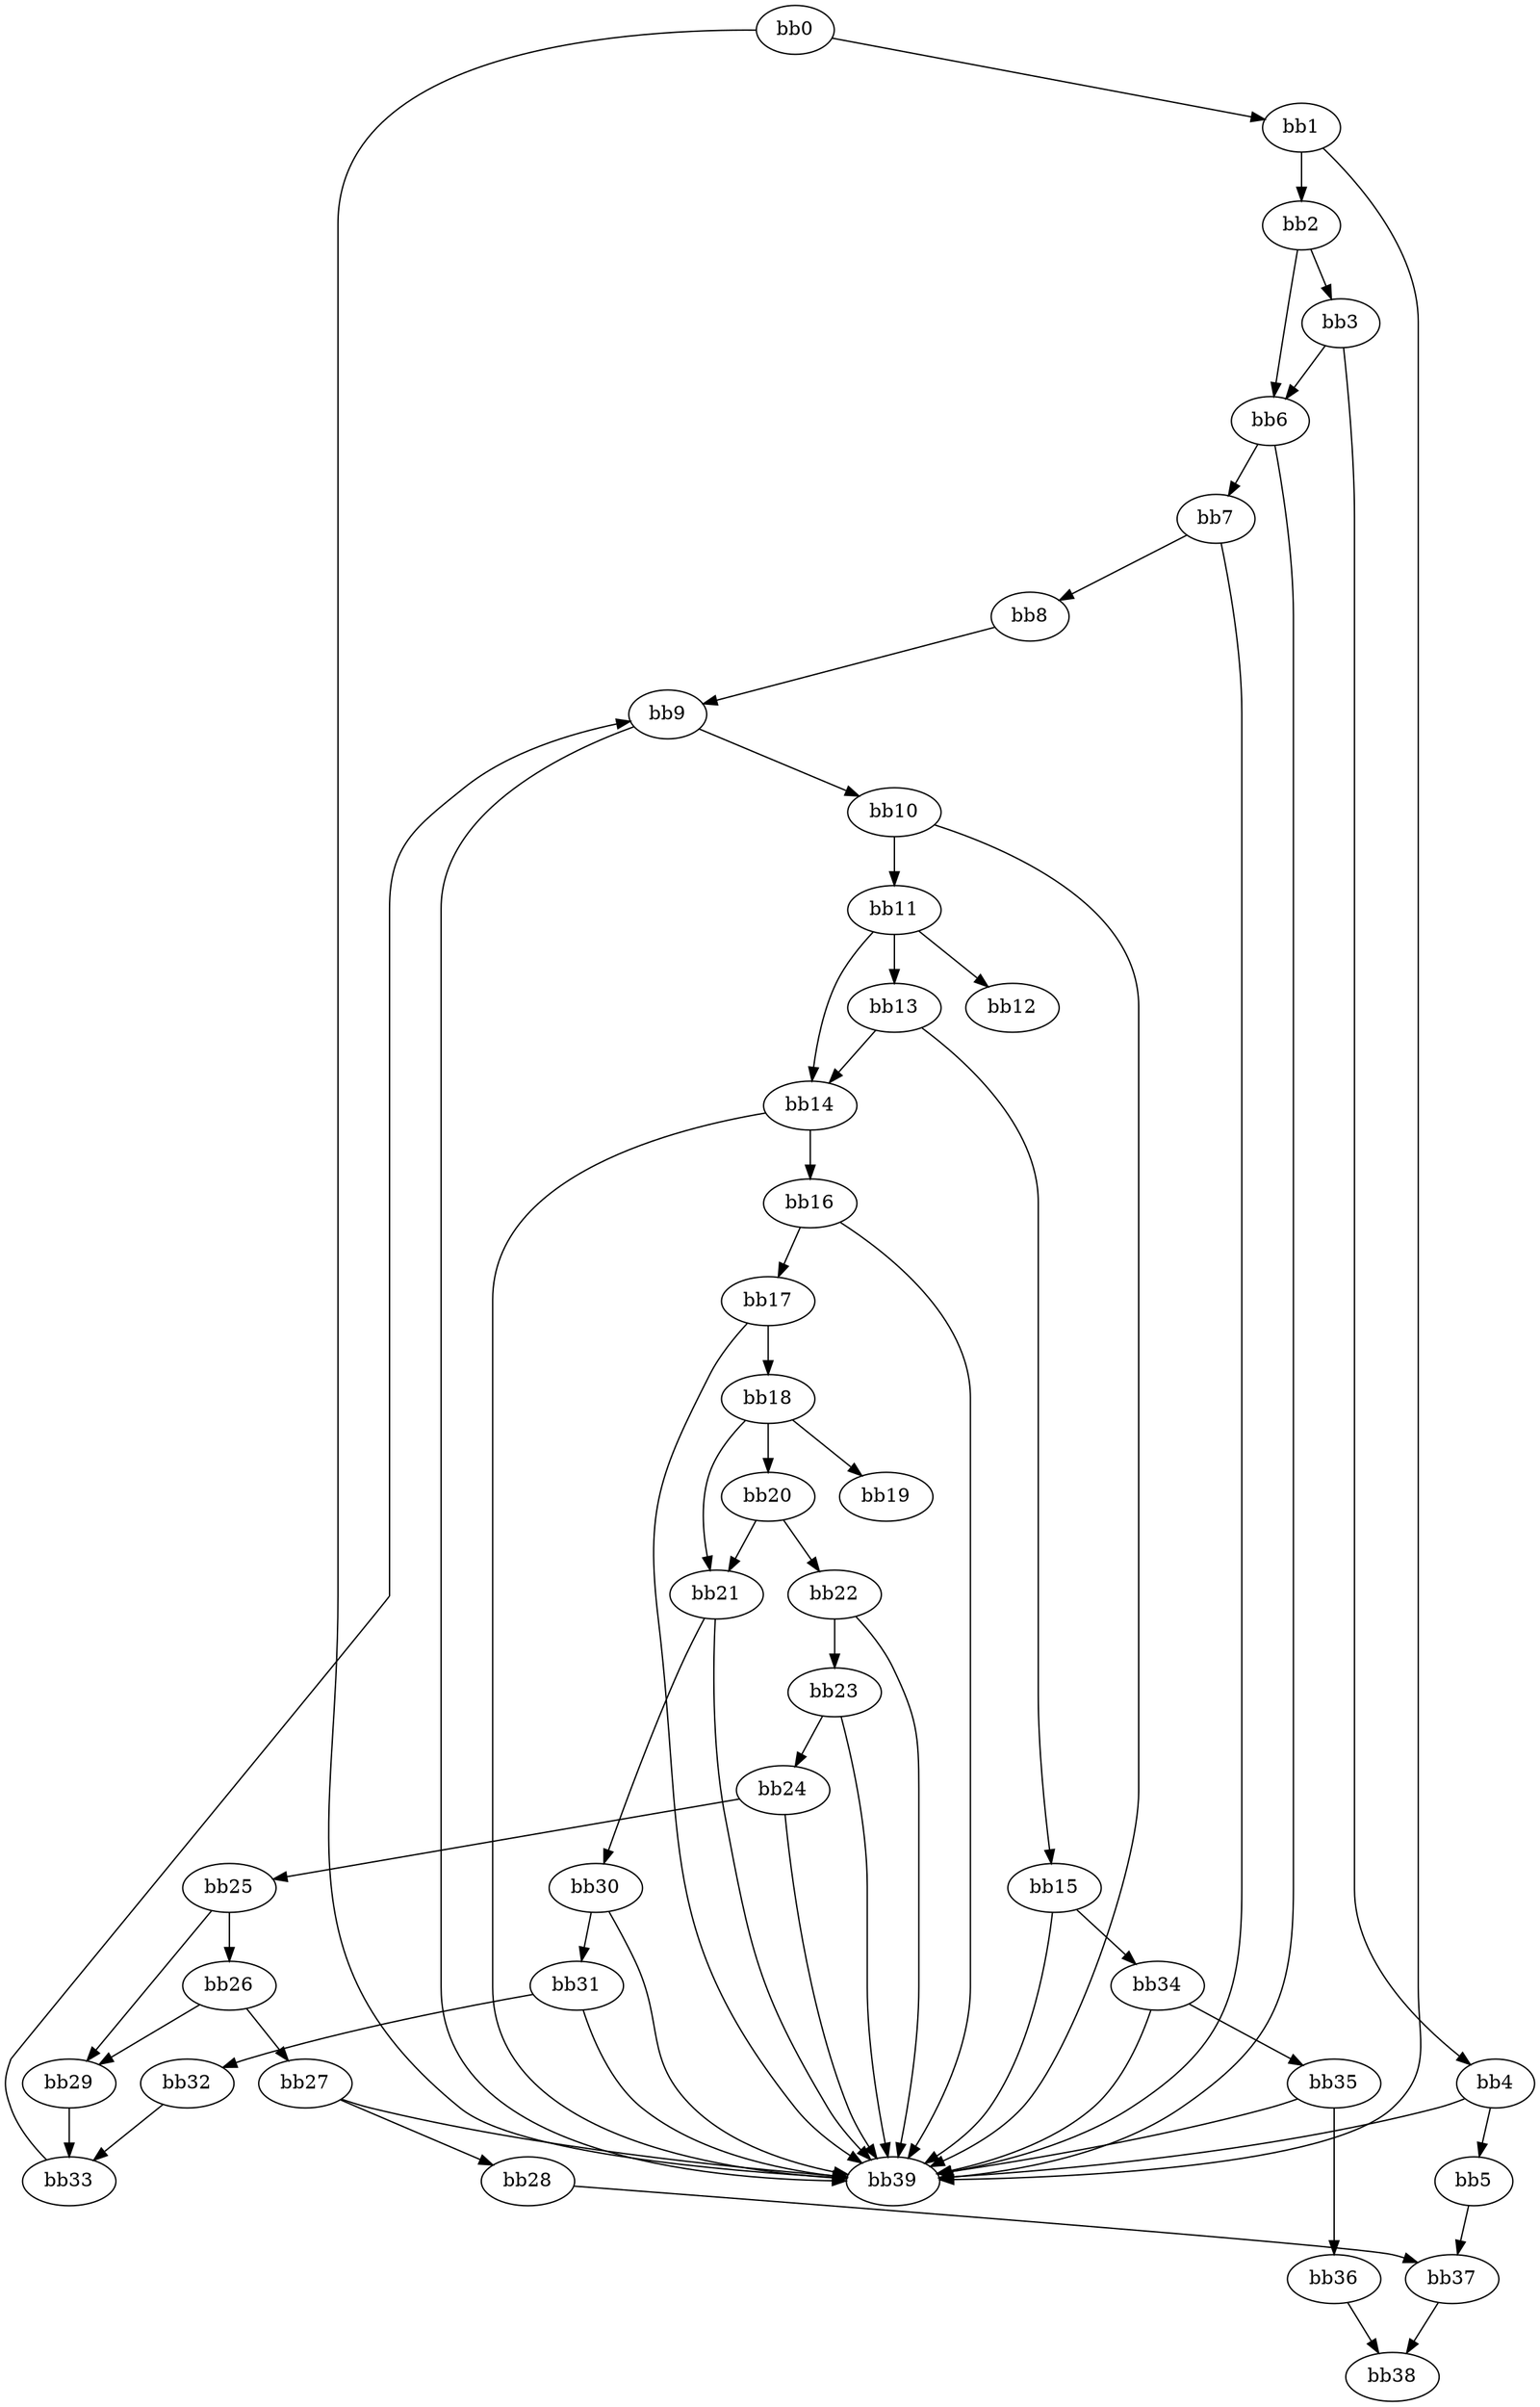 digraph {
    0 [ label = "bb0\l" ]
    1 [ label = "bb1\l" ]
    2 [ label = "bb2\l" ]
    3 [ label = "bb3\l" ]
    4 [ label = "bb4\l" ]
    5 [ label = "bb5\l" ]
    6 [ label = "bb6\l" ]
    7 [ label = "bb7\l" ]
    8 [ label = "bb8\l" ]
    9 [ label = "bb9\l" ]
    10 [ label = "bb10\l" ]
    11 [ label = "bb11\l" ]
    12 [ label = "bb12\l" ]
    13 [ label = "bb13\l" ]
    14 [ label = "bb14\l" ]
    15 [ label = "bb15\l" ]
    16 [ label = "bb16\l" ]
    17 [ label = "bb17\l" ]
    18 [ label = "bb18\l" ]
    19 [ label = "bb19\l" ]
    20 [ label = "bb20\l" ]
    21 [ label = "bb21\l" ]
    22 [ label = "bb22\l" ]
    23 [ label = "bb23\l" ]
    24 [ label = "bb24\l" ]
    25 [ label = "bb25\l" ]
    26 [ label = "bb26\l" ]
    27 [ label = "bb27\l" ]
    28 [ label = "bb28\l" ]
    29 [ label = "bb29\l" ]
    30 [ label = "bb30\l" ]
    31 [ label = "bb31\l" ]
    32 [ label = "bb32\l" ]
    33 [ label = "bb33\l" ]
    34 [ label = "bb34\l" ]
    35 [ label = "bb35\l" ]
    36 [ label = "bb36\l" ]
    37 [ label = "bb37\l" ]
    38 [ label = "bb38\l" ]
    39 [ label = "bb39\l" ]
    0 -> 1 [ ]
    0 -> 39 [ ]
    1 -> 2 [ ]
    1 -> 39 [ ]
    2 -> 3 [ ]
    2 -> 6 [ ]
    3 -> 4 [ ]
    3 -> 6 [ ]
    4 -> 5 [ ]
    4 -> 39 [ ]
    5 -> 37 [ ]
    6 -> 7 [ ]
    6 -> 39 [ ]
    7 -> 8 [ ]
    7 -> 39 [ ]
    8 -> 9 [ ]
    9 -> 10 [ ]
    9 -> 39 [ ]
    10 -> 11 [ ]
    10 -> 39 [ ]
    11 -> 12 [ ]
    11 -> 13 [ ]
    11 -> 14 [ ]
    13 -> 14 [ ]
    13 -> 15 [ ]
    14 -> 16 [ ]
    14 -> 39 [ ]
    15 -> 34 [ ]
    15 -> 39 [ ]
    16 -> 17 [ ]
    16 -> 39 [ ]
    17 -> 18 [ ]
    17 -> 39 [ ]
    18 -> 19 [ ]
    18 -> 20 [ ]
    18 -> 21 [ ]
    20 -> 21 [ ]
    20 -> 22 [ ]
    21 -> 30 [ ]
    21 -> 39 [ ]
    22 -> 23 [ ]
    22 -> 39 [ ]
    23 -> 24 [ ]
    23 -> 39 [ ]
    24 -> 25 [ ]
    24 -> 39 [ ]
    25 -> 26 [ ]
    25 -> 29 [ ]
    26 -> 27 [ ]
    26 -> 29 [ ]
    27 -> 28 [ ]
    27 -> 39 [ ]
    28 -> 37 [ ]
    29 -> 33 [ ]
    30 -> 31 [ ]
    30 -> 39 [ ]
    31 -> 32 [ ]
    31 -> 39 [ ]
    32 -> 33 [ ]
    33 -> 9 [ ]
    34 -> 35 [ ]
    34 -> 39 [ ]
    35 -> 36 [ ]
    35 -> 39 [ ]
    36 -> 38 [ ]
    37 -> 38 [ ]
}

